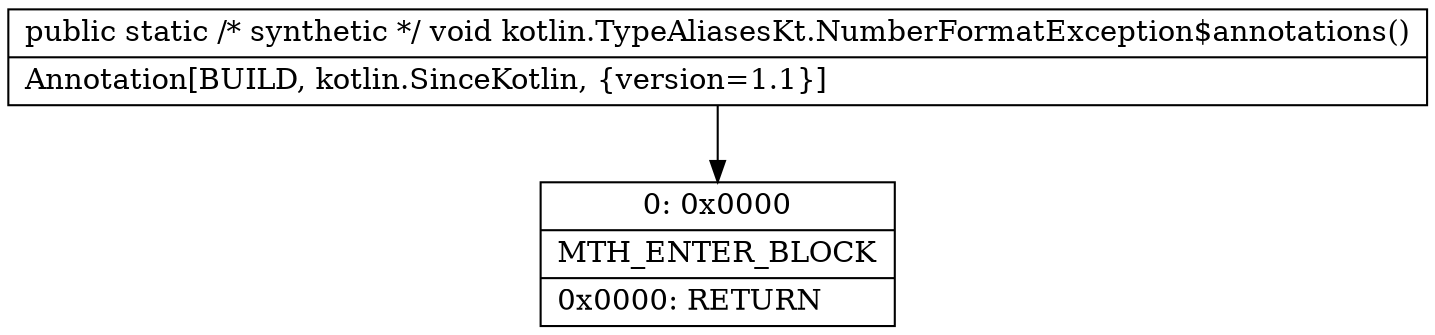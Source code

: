 digraph "CFG forkotlin.TypeAliasesKt.NumberFormatException$annotations()V" {
Node_0 [shape=record,label="{0\:\ 0x0000|MTH_ENTER_BLOCK\l|0x0000: RETURN   \l}"];
MethodNode[shape=record,label="{public static \/* synthetic *\/ void kotlin.TypeAliasesKt.NumberFormatException$annotations()  | Annotation[BUILD, kotlin.SinceKotlin, \{version=1.1\}]\l}"];
MethodNode -> Node_0;
}

